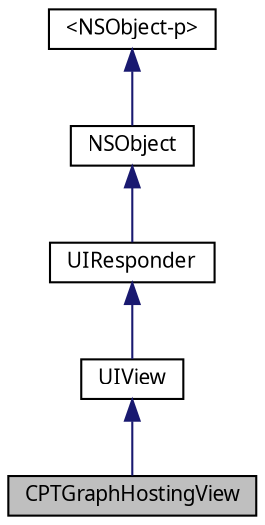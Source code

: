 digraph G
{
  bgcolor="transparent";
  edge [fontname="Lucinda Grande",fontsize="10",labelfontname="Lucinda Grande",labelfontsize="10"];
  node [fontname="Lucinda Grande",fontsize="10",shape=record];
  Node1 [label="CPTGraphHostingView",height=0.2,width=0.4,color="black", fillcolor="grey75", style="filled" fontcolor="black"];
  Node2 -> Node1 [dir="back",color="midnightblue",fontsize="10",style="solid",fontname="Lucinda Grande"];
  Node2 [label="UIView",height=0.2,width=0.4,color="black",URL="doxygen-cocoa-touch-tags.xml$http://developer.apple.com/iPhone/library/documentation/UIKit/Reference/UIView_Class/UIView/UIView.html"];
  Node3 -> Node2 [dir="back",color="midnightblue",fontsize="10",style="solid",fontname="Lucinda Grande"];
  Node3 [label="UIResponder",height=0.2,width=0.4,color="black",URL="doxygen-cocoa-touch-tags.xml$http://developer.apple.com/iPhone/library/documentation/UIKit/Reference/UIResponder_Class/Reference/Reference.html.html#//apple_ref/occ/cl/UIResponder"];
  Node4 -> Node3 [dir="back",color="midnightblue",fontsize="10",style="solid",fontname="Lucinda Grande"];
  Node4 [label="NSObject",height=0.2,width=0.4,color="black",URL="doxygen-cocoa-touch-tags.xml$http://developer.apple.com/iphone/library/documentation/Cocoa/Reference/Foundation/Classes/NSObject_Class/Reference/Reference.html"];
  Node5 -> Node4 [dir="back",color="midnightblue",fontsize="10",style="solid",fontname="Lucinda Grande"];
  Node5 [label="\<NSObject-p\>",height=0.2,width=0.4,color="black",URL="doxygen-cocoa-touch-tags.xml$http://developer.apple.com/iPhone/library/documentation/Cocoa/Reference/Foundation/Protocols/NSObject_Protocol/Reference/NSObject.html"];
}
